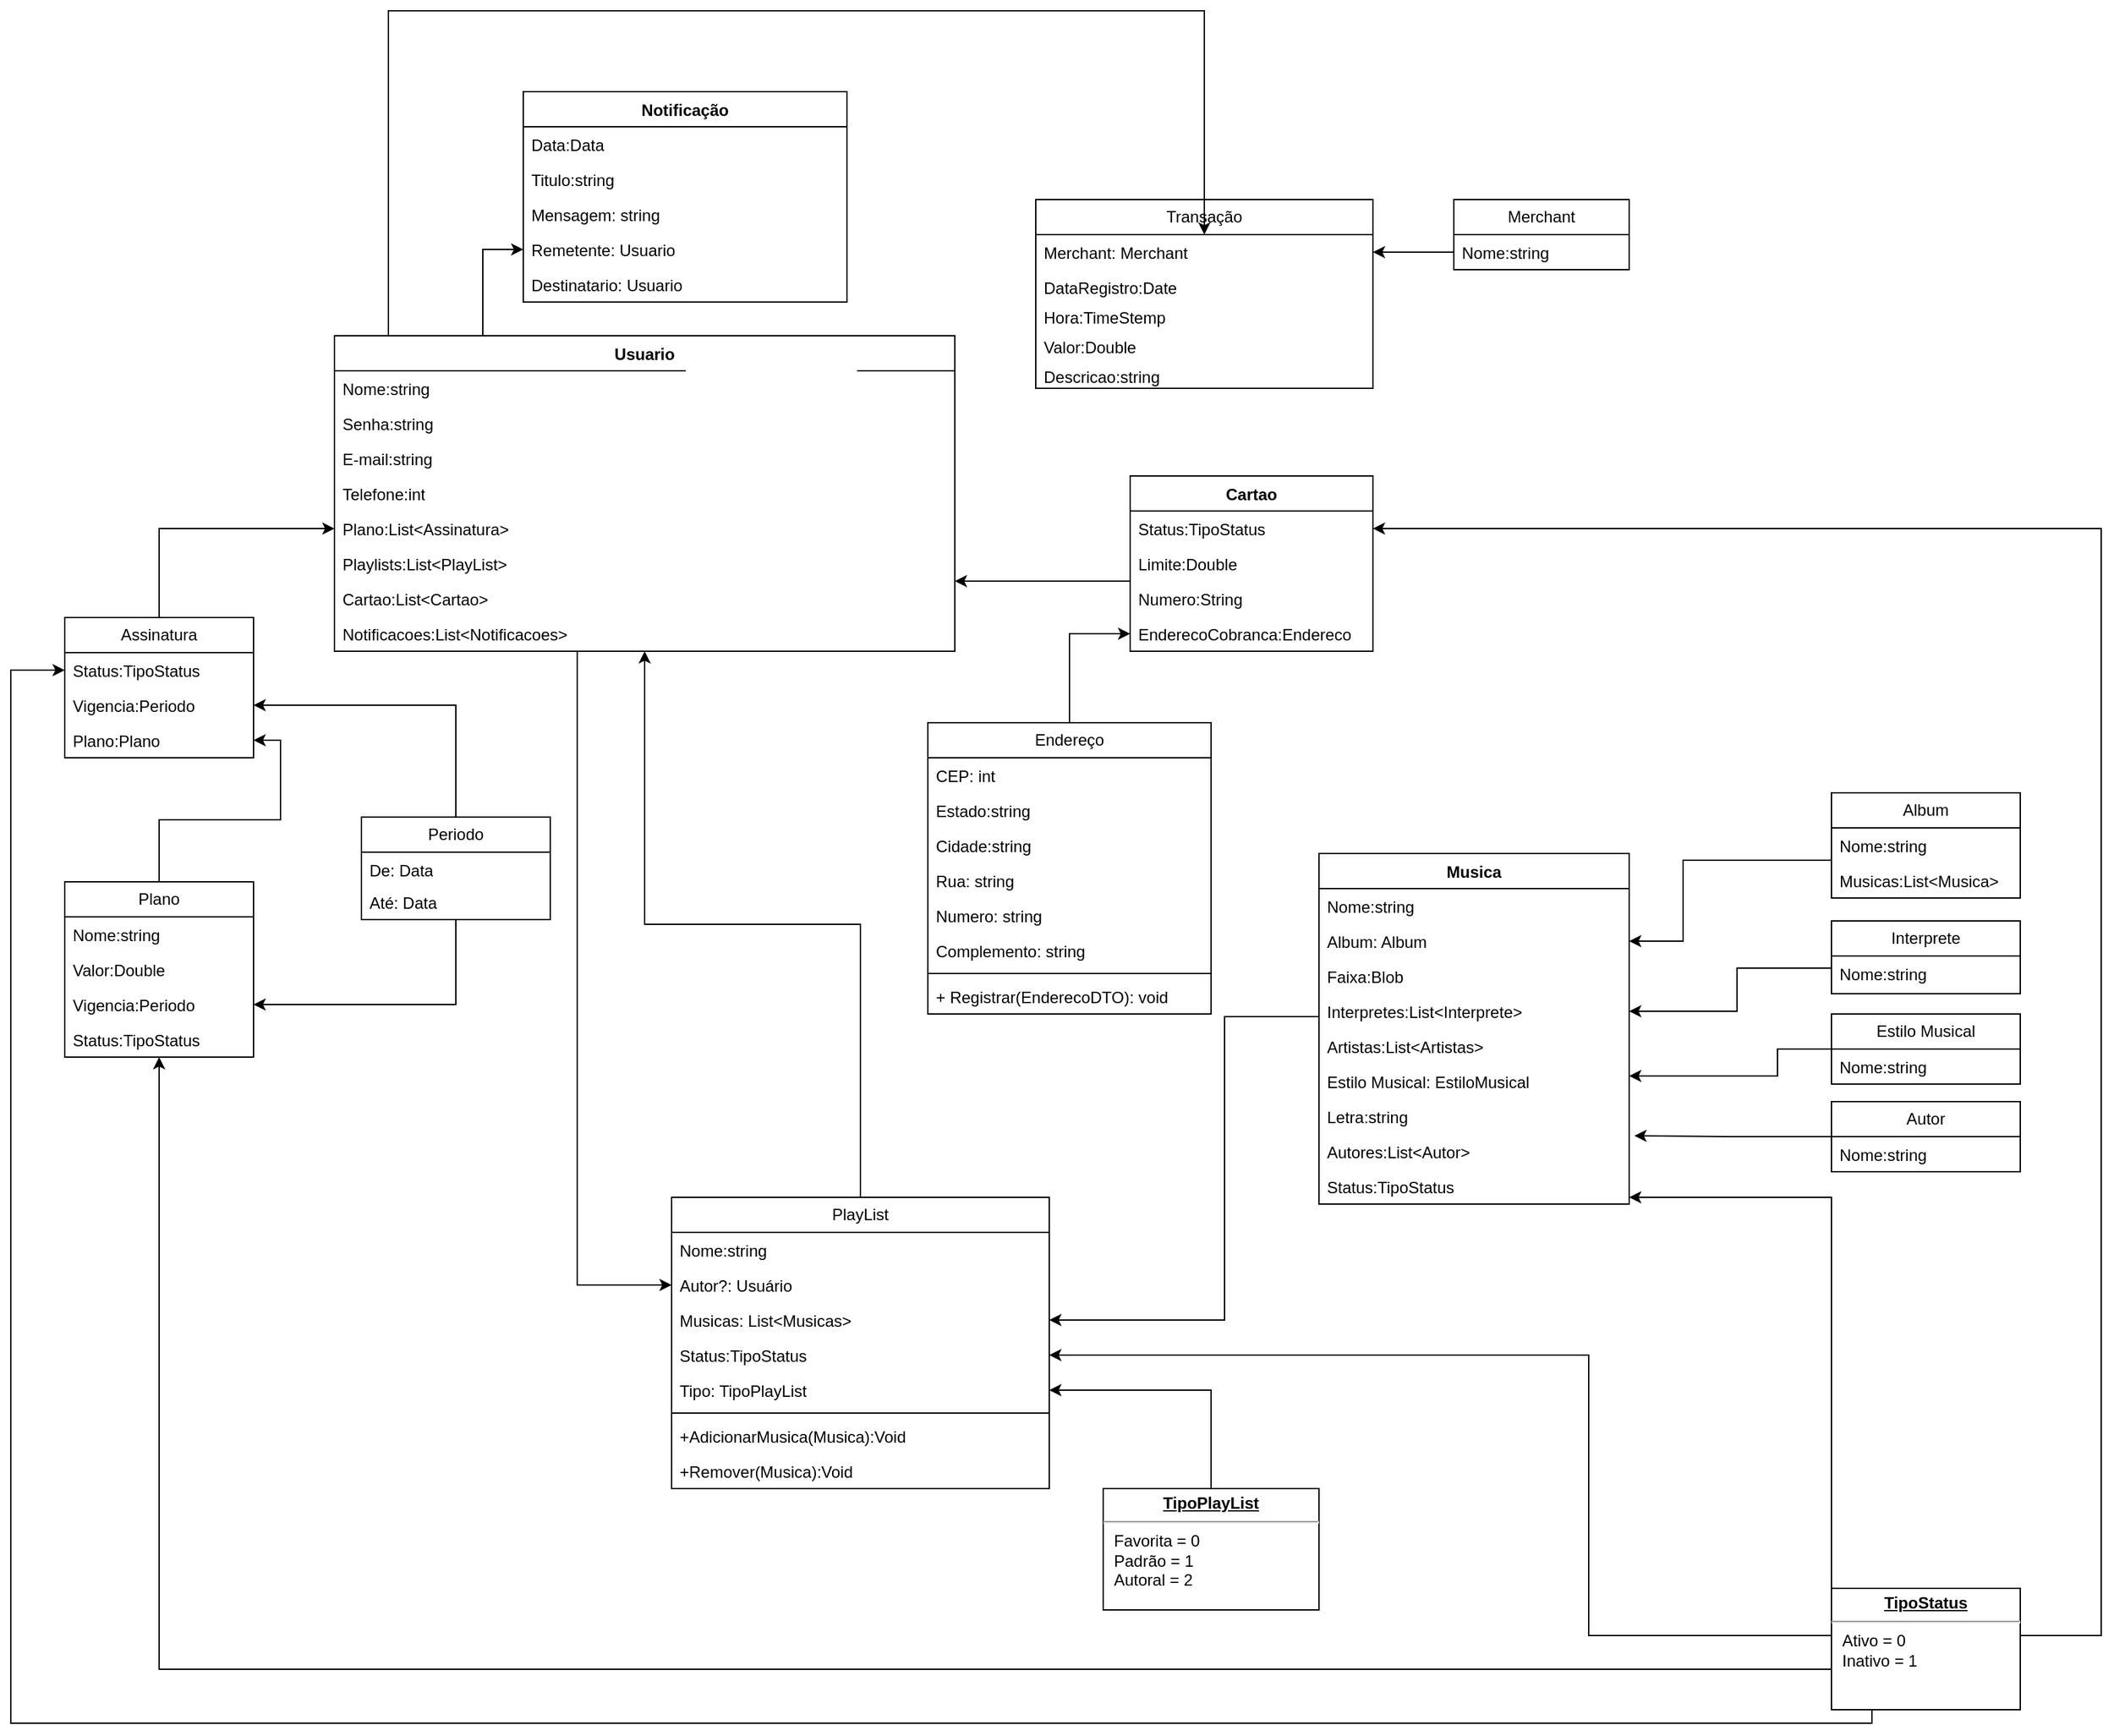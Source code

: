 <mxfile version="22.1.11" type="device">
  <diagram name="Página-1" id="RQ02QHly7urKivJd4r59">
    <mxGraphModel dx="2620" dy="2144" grid="1" gridSize="10" guides="1" tooltips="1" connect="1" arrows="1" fold="1" page="1" pageScale="1" pageWidth="827" pageHeight="1169" math="0" shadow="0">
      <root>
        <mxCell id="0" />
        <mxCell id="1" parent="0" />
        <mxCell id="vjCn4-SrqpU4wcJ7OJ6y-114" style="edgeStyle=orthogonalEdgeStyle;rounded=0;orthogonalLoop=1;jettySize=auto;html=1;" parent="1" source="vjCn4-SrqpU4wcJ7OJ6y-1" target="vjCn4-SrqpU4wcJ7OJ6y-112" edge="1">
          <mxGeometry relative="1" as="geometry">
            <Array as="points">
              <mxPoint x="220" y="905" />
            </Array>
          </mxGeometry>
        </mxCell>
        <mxCell id="vjCn4-SrqpU4wcJ7OJ6y-143" style="edgeStyle=orthogonalEdgeStyle;rounded=0;orthogonalLoop=1;jettySize=auto;html=1;" parent="1" source="vjCn4-SrqpU4wcJ7OJ6y-1" target="vjCn4-SrqpU4wcJ7OJ6y-43" edge="1">
          <mxGeometry relative="1" as="geometry">
            <Array as="points">
              <mxPoint x="260" y="210" />
              <mxPoint x="150" y="210" />
              <mxPoint x="150" y="80" />
            </Array>
          </mxGeometry>
        </mxCell>
        <mxCell id="vjCn4-SrqpU4wcJ7OJ6y-144" style="edgeStyle=orthogonalEdgeStyle;rounded=0;orthogonalLoop=1;jettySize=auto;html=1;" parent="1" source="vjCn4-SrqpU4wcJ7OJ6y-1" target="vjCn4-SrqpU4wcJ7OJ6y-33" edge="1">
          <mxGeometry relative="1" as="geometry">
            <Array as="points">
              <mxPoint x="80" y="-40" />
            </Array>
          </mxGeometry>
        </mxCell>
        <mxCell id="vjCn4-SrqpU4wcJ7OJ6y-1" value="Usuario" style="swimlane;fontStyle=1;align=center;verticalAlign=top;childLayout=stackLayout;horizontal=1;startSize=26;horizontalStack=0;resizeParent=1;resizeParentMax=0;resizeLast=0;collapsible=1;marginBottom=0;whiteSpace=wrap;html=1;" parent="1" vertex="1">
          <mxGeometry x="40" y="201" width="460" height="234" as="geometry" />
        </mxCell>
        <mxCell id="vjCn4-SrqpU4wcJ7OJ6y-5" value="Nome:string" style="text;strokeColor=none;fillColor=none;align=left;verticalAlign=top;spacingLeft=4;spacingRight=4;overflow=hidden;rotatable=0;points=[[0,0.5],[1,0.5]];portConstraint=eastwest;whiteSpace=wrap;html=1;" parent="vjCn4-SrqpU4wcJ7OJ6y-1" vertex="1">
          <mxGeometry y="26" width="460" height="26" as="geometry" />
        </mxCell>
        <mxCell id="vjCn4-SrqpU4wcJ7OJ6y-58" value="Senha:string" style="text;strokeColor=none;fillColor=none;align=left;verticalAlign=top;spacingLeft=4;spacingRight=4;overflow=hidden;rotatable=0;points=[[0,0.5],[1,0.5]];portConstraint=eastwest;whiteSpace=wrap;html=1;" parent="vjCn4-SrqpU4wcJ7OJ6y-1" vertex="1">
          <mxGeometry y="52" width="460" height="26" as="geometry" />
        </mxCell>
        <mxCell id="vjCn4-SrqpU4wcJ7OJ6y-56" value="E-mail:string" style="text;strokeColor=none;fillColor=none;align=left;verticalAlign=top;spacingLeft=4;spacingRight=4;overflow=hidden;rotatable=0;points=[[0,0.5],[1,0.5]];portConstraint=eastwest;whiteSpace=wrap;html=1;" parent="vjCn4-SrqpU4wcJ7OJ6y-1" vertex="1">
          <mxGeometry y="78" width="460" height="26" as="geometry" />
        </mxCell>
        <mxCell id="vjCn4-SrqpU4wcJ7OJ6y-106" value="Telefone:int" style="text;strokeColor=none;fillColor=none;align=left;verticalAlign=top;spacingLeft=4;spacingRight=4;overflow=hidden;rotatable=0;points=[[0,0.5],[1,0.5]];portConstraint=eastwest;whiteSpace=wrap;html=1;" parent="vjCn4-SrqpU4wcJ7OJ6y-1" vertex="1">
          <mxGeometry y="104" width="460" height="26" as="geometry" />
        </mxCell>
        <mxCell id="WYJxad_hsXA3DpRj8TqN-5" value="Plano:List&amp;lt;Assinatura&amp;gt;" style="text;strokeColor=none;fillColor=none;align=left;verticalAlign=top;spacingLeft=4;spacingRight=4;overflow=hidden;rotatable=0;points=[[0,0.5],[1,0.5]];portConstraint=eastwest;whiteSpace=wrap;html=1;" vertex="1" parent="vjCn4-SrqpU4wcJ7OJ6y-1">
          <mxGeometry y="130" width="460" height="26" as="geometry" />
        </mxCell>
        <mxCell id="WYJxad_hsXA3DpRj8TqN-4" value="Playlists:List&amp;lt;PlayList&amp;gt;" style="text;strokeColor=none;fillColor=none;align=left;verticalAlign=top;spacingLeft=4;spacingRight=4;overflow=hidden;rotatable=0;points=[[0,0.5],[1,0.5]];portConstraint=eastwest;whiteSpace=wrap;html=1;" vertex="1" parent="vjCn4-SrqpU4wcJ7OJ6y-1">
          <mxGeometry y="156" width="460" height="26" as="geometry" />
        </mxCell>
        <mxCell id="vjCn4-SrqpU4wcJ7OJ6y-21" value="Cartao:List&amp;lt;Cartao&amp;gt;" style="text;strokeColor=none;fillColor=none;align=left;verticalAlign=top;spacingLeft=4;spacingRight=4;overflow=hidden;rotatable=0;points=[[0,0.5],[1,0.5]];portConstraint=eastwest;whiteSpace=wrap;html=1;" parent="vjCn4-SrqpU4wcJ7OJ6y-1" vertex="1">
          <mxGeometry y="182" width="460" height="26" as="geometry" />
        </mxCell>
        <mxCell id="WYJxad_hsXA3DpRj8TqN-6" value="Notificacoes:List&amp;lt;Notificacoes&amp;gt;" style="text;strokeColor=none;fillColor=none;align=left;verticalAlign=top;spacingLeft=4;spacingRight=4;overflow=hidden;rotatable=0;points=[[0,0.5],[1,0.5]];portConstraint=eastwest;whiteSpace=wrap;html=1;" vertex="1" parent="vjCn4-SrqpU4wcJ7OJ6y-1">
          <mxGeometry y="208" width="460" height="26" as="geometry" />
        </mxCell>
        <mxCell id="vjCn4-SrqpU4wcJ7OJ6y-53" style="edgeStyle=orthogonalEdgeStyle;rounded=0;orthogonalLoop=1;jettySize=auto;html=1;" parent="1" source="vjCn4-SrqpU4wcJ7OJ6y-16" target="WYJxad_hsXA3DpRj8TqN-27" edge="1">
          <mxGeometry relative="1" as="geometry" />
        </mxCell>
        <mxCell id="vjCn4-SrqpU4wcJ7OJ6y-16" value="Endereço" style="swimlane;fontStyle=0;childLayout=stackLayout;horizontal=1;startSize=26;fillColor=none;horizontalStack=0;resizeParent=1;resizeParentMax=0;resizeLast=0;collapsible=1;marginBottom=0;whiteSpace=wrap;html=1;" parent="1" vertex="1">
          <mxGeometry x="480" y="488" width="210" height="216" as="geometry" />
        </mxCell>
        <mxCell id="vjCn4-SrqpU4wcJ7OJ6y-11" value="CEP: int" style="text;strokeColor=none;fillColor=none;align=left;verticalAlign=top;spacingLeft=4;spacingRight=4;overflow=hidden;rotatable=0;points=[[0,0.5],[1,0.5]];portConstraint=eastwest;whiteSpace=wrap;html=1;" parent="vjCn4-SrqpU4wcJ7OJ6y-16" vertex="1">
          <mxGeometry y="26" width="210" height="26" as="geometry" />
        </mxCell>
        <mxCell id="vjCn4-SrqpU4wcJ7OJ6y-15" value="Estado:string" style="text;strokeColor=none;fillColor=none;align=left;verticalAlign=top;spacingLeft=4;spacingRight=4;overflow=hidden;rotatable=0;points=[[0,0.5],[1,0.5]];portConstraint=eastwest;whiteSpace=wrap;html=1;" parent="vjCn4-SrqpU4wcJ7OJ6y-16" vertex="1">
          <mxGeometry y="52" width="210" height="26" as="geometry" />
        </mxCell>
        <mxCell id="vjCn4-SrqpU4wcJ7OJ6y-14" value="Cidade:string" style="text;strokeColor=none;fillColor=none;align=left;verticalAlign=top;spacingLeft=4;spacingRight=4;overflow=hidden;rotatable=0;points=[[0,0.5],[1,0.5]];portConstraint=eastwest;whiteSpace=wrap;html=1;" parent="vjCn4-SrqpU4wcJ7OJ6y-16" vertex="1">
          <mxGeometry y="78" width="210" height="26" as="geometry" />
        </mxCell>
        <mxCell id="vjCn4-SrqpU4wcJ7OJ6y-10" value="Rua: string" style="text;strokeColor=none;fillColor=none;align=left;verticalAlign=top;spacingLeft=4;spacingRight=4;overflow=hidden;rotatable=0;points=[[0,0.5],[1,0.5]];portConstraint=eastwest;whiteSpace=wrap;html=1;" parent="vjCn4-SrqpU4wcJ7OJ6y-16" vertex="1">
          <mxGeometry y="104" width="210" height="26" as="geometry" />
        </mxCell>
        <mxCell id="vjCn4-SrqpU4wcJ7OJ6y-12" value="Numero: string" style="text;strokeColor=none;fillColor=none;align=left;verticalAlign=top;spacingLeft=4;spacingRight=4;overflow=hidden;rotatable=0;points=[[0,0.5],[1,0.5]];portConstraint=eastwest;whiteSpace=wrap;html=1;" parent="vjCn4-SrqpU4wcJ7OJ6y-16" vertex="1">
          <mxGeometry y="130" width="210" height="26" as="geometry" />
        </mxCell>
        <mxCell id="vjCn4-SrqpU4wcJ7OJ6y-13" value="Complemento: string" style="text;strokeColor=none;fillColor=none;align=left;verticalAlign=top;spacingLeft=4;spacingRight=4;overflow=hidden;rotatable=0;points=[[0,0.5],[1,0.5]];portConstraint=eastwest;whiteSpace=wrap;html=1;" parent="vjCn4-SrqpU4wcJ7OJ6y-16" vertex="1">
          <mxGeometry y="156" width="210" height="26" as="geometry" />
        </mxCell>
        <mxCell id="vjCn4-SrqpU4wcJ7OJ6y-69" value="" style="line;strokeWidth=1;fillColor=none;align=left;verticalAlign=middle;spacingTop=-1;spacingLeft=3;spacingRight=3;rotatable=0;labelPosition=right;points=[];portConstraint=eastwest;strokeColor=inherit;" parent="vjCn4-SrqpU4wcJ7OJ6y-16" vertex="1">
          <mxGeometry y="182" width="210" height="8" as="geometry" />
        </mxCell>
        <mxCell id="vjCn4-SrqpU4wcJ7OJ6y-70" value="+ Registrar(EnderecoDTO): void" style="text;strokeColor=none;fillColor=none;align=left;verticalAlign=top;spacingLeft=4;spacingRight=4;overflow=hidden;rotatable=0;points=[[0,0.5],[1,0.5]];portConstraint=eastwest;whiteSpace=wrap;html=1;" parent="vjCn4-SrqpU4wcJ7OJ6y-16" vertex="1">
          <mxGeometry y="190" width="210" height="26" as="geometry" />
        </mxCell>
        <mxCell id="vjCn4-SrqpU4wcJ7OJ6y-55" style="edgeStyle=orthogonalEdgeStyle;rounded=0;orthogonalLoop=1;jettySize=auto;html=1;" parent="1" source="vjCn4-SrqpU4wcJ7OJ6y-22" target="vjCn4-SrqpU4wcJ7OJ6y-21" edge="1">
          <mxGeometry relative="1" as="geometry">
            <mxPoint x="490" y="305" as="targetPoint" />
            <Array as="points">
              <mxPoint x="700" y="390" />
            </Array>
          </mxGeometry>
        </mxCell>
        <mxCell id="vjCn4-SrqpU4wcJ7OJ6y-22" value="Cartao" style="swimlane;fontStyle=1;align=center;verticalAlign=top;childLayout=stackLayout;horizontal=1;startSize=26;horizontalStack=0;resizeParent=1;resizeParentMax=0;resizeLast=0;collapsible=1;marginBottom=0;whiteSpace=wrap;html=1;" parent="1" vertex="1">
          <mxGeometry x="630" y="305" width="180" height="130" as="geometry" />
        </mxCell>
        <mxCell id="WYJxad_hsXA3DpRj8TqN-25" value="Status:TipoStatus" style="text;strokeColor=none;fillColor=none;align=left;verticalAlign=top;spacingLeft=4;spacingRight=4;overflow=hidden;rotatable=0;points=[[0,0.5],[1,0.5]];portConstraint=eastwest;whiteSpace=wrap;html=1;" vertex="1" parent="vjCn4-SrqpU4wcJ7OJ6y-22">
          <mxGeometry y="26" width="180" height="26" as="geometry" />
        </mxCell>
        <mxCell id="vjCn4-SrqpU4wcJ7OJ6y-2" value="Limite:Double&lt;br&gt;" style="text;strokeColor=none;fillColor=none;align=left;verticalAlign=top;spacingLeft=4;spacingRight=4;overflow=hidden;rotatable=0;points=[[0,0.5],[1,0.5]];portConstraint=eastwest;whiteSpace=wrap;html=1;" parent="vjCn4-SrqpU4wcJ7OJ6y-22" vertex="1">
          <mxGeometry y="52" width="180" height="26" as="geometry" />
        </mxCell>
        <mxCell id="WYJxad_hsXA3DpRj8TqN-28" value="Numero:String" style="text;strokeColor=none;fillColor=none;align=left;verticalAlign=top;spacingLeft=4;spacingRight=4;overflow=hidden;rotatable=0;points=[[0,0.5],[1,0.5]];portConstraint=eastwest;whiteSpace=wrap;html=1;" vertex="1" parent="vjCn4-SrqpU4wcJ7OJ6y-22">
          <mxGeometry y="78" width="180" height="26" as="geometry" />
        </mxCell>
        <mxCell id="WYJxad_hsXA3DpRj8TqN-27" value="EnderecoCobranca:Endereco" style="text;strokeColor=none;fillColor=none;align=left;verticalAlign=top;spacingLeft=4;spacingRight=4;overflow=hidden;rotatable=0;points=[[0,0.5],[1,0.5]];portConstraint=eastwest;whiteSpace=wrap;html=1;" vertex="1" parent="vjCn4-SrqpU4wcJ7OJ6y-22">
          <mxGeometry y="104" width="180" height="26" as="geometry" />
        </mxCell>
        <mxCell id="vjCn4-SrqpU4wcJ7OJ6y-32" value="Transação" style="swimlane;fontStyle=0;childLayout=stackLayout;horizontal=1;startSize=26;fillColor=none;horizontalStack=0;resizeParent=1;resizeParentMax=0;resizeLast=0;collapsible=1;marginBottom=0;whiteSpace=wrap;html=1;" parent="1" vertex="1">
          <mxGeometry x="560" y="100" width="250" height="140" as="geometry" />
        </mxCell>
        <mxCell id="vjCn4-SrqpU4wcJ7OJ6y-33" value="Merchant: Merchant" style="text;strokeColor=none;fillColor=none;align=left;verticalAlign=top;spacingLeft=4;spacingRight=4;overflow=hidden;rotatable=0;points=[[0,0.5],[1,0.5]];portConstraint=eastwest;whiteSpace=wrap;html=1;" parent="vjCn4-SrqpU4wcJ7OJ6y-32" vertex="1">
          <mxGeometry y="26" width="250" height="26" as="geometry" />
        </mxCell>
        <mxCell id="vjCn4-SrqpU4wcJ7OJ6y-41" value="DataRegistro:Date" style="text;strokeColor=none;fillColor=none;align=left;verticalAlign=top;spacingLeft=4;spacingRight=4;overflow=hidden;rotatable=0;points=[[0,0.5],[1,0.5]];portConstraint=eastwest;whiteSpace=wrap;html=1;" parent="vjCn4-SrqpU4wcJ7OJ6y-32" vertex="1">
          <mxGeometry y="52" width="250" height="22" as="geometry" />
        </mxCell>
        <mxCell id="vjCn4-SrqpU4wcJ7OJ6y-60" value="Hora:TimeStemp" style="text;strokeColor=none;fillColor=none;align=left;verticalAlign=top;spacingLeft=4;spacingRight=4;overflow=hidden;rotatable=0;points=[[0,0.5],[1,0.5]];portConstraint=eastwest;whiteSpace=wrap;html=1;" parent="vjCn4-SrqpU4wcJ7OJ6y-32" vertex="1">
          <mxGeometry y="74" width="250" height="22" as="geometry" />
        </mxCell>
        <mxCell id="WYJxad_hsXA3DpRj8TqN-22" value="Valor:Double" style="text;strokeColor=none;fillColor=none;align=left;verticalAlign=top;spacingLeft=4;spacingRight=4;overflow=hidden;rotatable=0;points=[[0,0.5],[1,0.5]];portConstraint=eastwest;whiteSpace=wrap;html=1;" vertex="1" parent="vjCn4-SrqpU4wcJ7OJ6y-32">
          <mxGeometry y="96" width="250" height="22" as="geometry" />
        </mxCell>
        <mxCell id="vjCn4-SrqpU4wcJ7OJ6y-35" value="Descricao:string" style="text;strokeColor=none;fillColor=none;align=left;verticalAlign=top;spacingLeft=4;spacingRight=4;overflow=hidden;rotatable=0;points=[[0,0.5],[1,0.5]];portConstraint=eastwest;whiteSpace=wrap;html=1;" parent="vjCn4-SrqpU4wcJ7OJ6y-32" vertex="1">
          <mxGeometry y="118" width="250" height="22" as="geometry" />
        </mxCell>
        <mxCell id="vjCn4-SrqpU4wcJ7OJ6y-115" style="edgeStyle=orthogonalEdgeStyle;rounded=0;orthogonalLoop=1;jettySize=auto;html=1;" parent="1" source="vjCn4-SrqpU4wcJ7OJ6y-71" target="vjCn4-SrqpU4wcJ7OJ6y-110" edge="1">
          <mxGeometry relative="1" as="geometry">
            <Array as="points">
              <mxPoint x="700" y="706" />
              <mxPoint x="700" y="931" />
            </Array>
          </mxGeometry>
        </mxCell>
        <mxCell id="vjCn4-SrqpU4wcJ7OJ6y-71" value="Musica" style="swimlane;fontStyle=1;align=center;verticalAlign=top;childLayout=stackLayout;horizontal=1;startSize=26;horizontalStack=0;resizeParent=1;resizeParentMax=0;resizeLast=0;collapsible=1;marginBottom=0;whiteSpace=wrap;html=1;" parent="1" vertex="1">
          <mxGeometry x="770" y="585" width="230" height="260" as="geometry" />
        </mxCell>
        <mxCell id="vjCn4-SrqpU4wcJ7OJ6y-75" value="Nome:string" style="text;strokeColor=none;fillColor=none;align=left;verticalAlign=top;spacingLeft=4;spacingRight=4;overflow=hidden;rotatable=0;points=[[0,0.5],[1,0.5]];portConstraint=eastwest;whiteSpace=wrap;html=1;" parent="vjCn4-SrqpU4wcJ7OJ6y-71" vertex="1">
          <mxGeometry y="26" width="230" height="26" as="geometry" />
        </mxCell>
        <mxCell id="vjCn4-SrqpU4wcJ7OJ6y-165" value="Album: Album" style="text;strokeColor=none;fillColor=none;align=left;verticalAlign=top;spacingLeft=4;spacingRight=4;overflow=hidden;rotatable=0;points=[[0,0.5],[1,0.5]];portConstraint=eastwest;whiteSpace=wrap;html=1;" parent="vjCn4-SrqpU4wcJ7OJ6y-71" vertex="1">
          <mxGeometry y="52" width="230" height="26" as="geometry" />
        </mxCell>
        <mxCell id="vjCn4-SrqpU4wcJ7OJ6y-83" value="Faixa:Blob" style="text;strokeColor=none;fillColor=none;align=left;verticalAlign=top;spacingLeft=4;spacingRight=4;overflow=hidden;rotatable=0;points=[[0,0.5],[1,0.5]];portConstraint=eastwest;whiteSpace=wrap;html=1;" parent="vjCn4-SrqpU4wcJ7OJ6y-71" vertex="1">
          <mxGeometry y="78" width="230" height="26" as="geometry" />
        </mxCell>
        <mxCell id="WYJxad_hsXA3DpRj8TqN-1" value="Interpretes:List&amp;lt;Interprete&amp;gt;" style="text;strokeColor=none;fillColor=none;align=left;verticalAlign=top;spacingLeft=4;spacingRight=4;overflow=hidden;rotatable=0;points=[[0,0.5],[1,0.5]];portConstraint=eastwest;whiteSpace=wrap;html=1;" vertex="1" parent="vjCn4-SrqpU4wcJ7OJ6y-71">
          <mxGeometry y="104" width="230" height="26" as="geometry" />
        </mxCell>
        <mxCell id="vjCn4-SrqpU4wcJ7OJ6y-92" value="Artistas:List&amp;lt;Artistas&amp;gt;" style="text;strokeColor=none;fillColor=none;align=left;verticalAlign=top;spacingLeft=4;spacingRight=4;overflow=hidden;rotatable=0;points=[[0,0.5],[1,0.5]];portConstraint=eastwest;whiteSpace=wrap;html=1;" parent="vjCn4-SrqpU4wcJ7OJ6y-71" vertex="1">
          <mxGeometry y="130" width="230" height="26" as="geometry" />
        </mxCell>
        <mxCell id="vjCn4-SrqpU4wcJ7OJ6y-82" value="Estilo Musical: EstiloMusical" style="text;strokeColor=none;fillColor=none;align=left;verticalAlign=top;spacingLeft=4;spacingRight=4;overflow=hidden;rotatable=0;points=[[0,0.5],[1,0.5]];portConstraint=eastwest;whiteSpace=wrap;html=1;" parent="vjCn4-SrqpU4wcJ7OJ6y-71" vertex="1">
          <mxGeometry y="156" width="230" height="26" as="geometry" />
        </mxCell>
        <mxCell id="vjCn4-SrqpU4wcJ7OJ6y-85" value="Letra:string" style="text;strokeColor=none;fillColor=none;align=left;verticalAlign=top;spacingLeft=4;spacingRight=4;overflow=hidden;rotatable=0;points=[[0,0.5],[1,0.5]];portConstraint=eastwest;whiteSpace=wrap;html=1;" parent="vjCn4-SrqpU4wcJ7OJ6y-71" vertex="1">
          <mxGeometry y="182" width="230" height="26" as="geometry" />
        </mxCell>
        <mxCell id="vjCn4-SrqpU4wcJ7OJ6y-76" value="Autores:List&amp;lt;Autor&amp;gt;" style="text;strokeColor=none;fillColor=none;align=left;verticalAlign=top;spacingLeft=4;spacingRight=4;overflow=hidden;rotatable=0;points=[[0,0.5],[1,0.5]];portConstraint=eastwest;whiteSpace=wrap;html=1;" parent="vjCn4-SrqpU4wcJ7OJ6y-71" vertex="1">
          <mxGeometry y="208" width="230" height="26" as="geometry" />
        </mxCell>
        <mxCell id="vjCn4-SrqpU4wcJ7OJ6y-132" value="Status:TipoStatus" style="text;strokeColor=none;fillColor=none;align=left;verticalAlign=top;spacingLeft=4;spacingRight=4;overflow=hidden;rotatable=0;points=[[0,0.5],[1,0.5]];portConstraint=eastwest;whiteSpace=wrap;html=1;" parent="vjCn4-SrqpU4wcJ7OJ6y-71" vertex="1">
          <mxGeometry y="234" width="230" height="26" as="geometry" />
        </mxCell>
        <mxCell id="vjCn4-SrqpU4wcJ7OJ6y-158" style="edgeStyle=orthogonalEdgeStyle;rounded=0;orthogonalLoop=1;jettySize=auto;html=1;" parent="1" source="vjCn4-SrqpU4wcJ7OJ6y-86" target="vjCn4-SrqpU4wcJ7OJ6y-82" edge="1">
          <mxGeometry relative="1" as="geometry">
            <Array as="points">
              <mxPoint x="1110" y="730" />
              <mxPoint x="1110" y="750" />
            </Array>
          </mxGeometry>
        </mxCell>
        <mxCell id="vjCn4-SrqpU4wcJ7OJ6y-86" value="Estilo Musical" style="swimlane;fontStyle=0;childLayout=stackLayout;horizontal=1;startSize=26;fillColor=none;horizontalStack=0;resizeParent=1;resizeParentMax=0;resizeLast=0;collapsible=1;marginBottom=0;whiteSpace=wrap;html=1;" parent="1" vertex="1">
          <mxGeometry x="1150" y="704" width="140" height="52" as="geometry" />
        </mxCell>
        <mxCell id="vjCn4-SrqpU4wcJ7OJ6y-87" value="Nome:string" style="text;strokeColor=none;fillColor=none;align=left;verticalAlign=top;spacingLeft=4;spacingRight=4;overflow=hidden;rotatable=0;points=[[0,0.5],[1,0.5]];portConstraint=eastwest;whiteSpace=wrap;html=1;" parent="vjCn4-SrqpU4wcJ7OJ6y-86" vertex="1">
          <mxGeometry y="26" width="140" height="26" as="geometry" />
        </mxCell>
        <mxCell id="WYJxad_hsXA3DpRj8TqN-3" style="edgeStyle=orthogonalEdgeStyle;rounded=0;orthogonalLoop=1;jettySize=auto;html=1;" edge="1" parent="1" source="vjCn4-SrqpU4wcJ7OJ6y-89" target="WYJxad_hsXA3DpRj8TqN-1">
          <mxGeometry relative="1" as="geometry">
            <Array as="points">
              <mxPoint x="1080" y="670" />
              <mxPoint x="1080" y="702" />
            </Array>
          </mxGeometry>
        </mxCell>
        <mxCell id="vjCn4-SrqpU4wcJ7OJ6y-89" value="Interprete" style="swimlane;fontStyle=0;childLayout=stackLayout;horizontal=1;startSize=26;fillColor=none;horizontalStack=0;resizeParent=1;resizeParentMax=0;resizeLast=0;collapsible=1;marginBottom=0;whiteSpace=wrap;html=1;" parent="1" vertex="1">
          <mxGeometry x="1150" y="635" width="140" height="54" as="geometry" />
        </mxCell>
        <mxCell id="vjCn4-SrqpU4wcJ7OJ6y-90" value="Nome:string" style="text;strokeColor=none;fillColor=none;align=left;verticalAlign=top;spacingLeft=4;spacingRight=4;overflow=hidden;rotatable=0;points=[[0,0.5],[1,0.5]];portConstraint=eastwest;whiteSpace=wrap;html=1;" parent="vjCn4-SrqpU4wcJ7OJ6y-89" vertex="1">
          <mxGeometry y="26" width="140" height="28" as="geometry" />
        </mxCell>
        <mxCell id="WYJxad_hsXA3DpRj8TqN-16" style="edgeStyle=orthogonalEdgeStyle;rounded=0;orthogonalLoop=1;jettySize=auto;html=1;" edge="1" parent="1" source="vjCn4-SrqpU4wcJ7OJ6y-97" target="WYJxad_hsXA3DpRj8TqN-8">
          <mxGeometry relative="1" as="geometry" />
        </mxCell>
        <mxCell id="vjCn4-SrqpU4wcJ7OJ6y-97" value="Plano" style="swimlane;fontStyle=0;childLayout=stackLayout;horizontal=1;startSize=26;fillColor=none;horizontalStack=0;resizeParent=1;resizeParentMax=0;resizeLast=0;collapsible=1;marginBottom=0;whiteSpace=wrap;html=1;" parent="1" vertex="1">
          <mxGeometry x="-160" y="606" width="140" height="130" as="geometry" />
        </mxCell>
        <mxCell id="vjCn4-SrqpU4wcJ7OJ6y-98" value="Nome:string" style="text;strokeColor=none;fillColor=none;align=left;verticalAlign=top;spacingLeft=4;spacingRight=4;overflow=hidden;rotatable=0;points=[[0,0.5],[1,0.5]];portConstraint=eastwest;whiteSpace=wrap;html=1;" parent="vjCn4-SrqpU4wcJ7OJ6y-97" vertex="1">
          <mxGeometry y="26" width="140" height="26" as="geometry" />
        </mxCell>
        <mxCell id="vjCn4-SrqpU4wcJ7OJ6y-99" value="Valor:Double" style="text;strokeColor=none;fillColor=none;align=left;verticalAlign=top;spacingLeft=4;spacingRight=4;overflow=hidden;rotatable=0;points=[[0,0.5],[1,0.5]];portConstraint=eastwest;whiteSpace=wrap;html=1;" parent="vjCn4-SrqpU4wcJ7OJ6y-97" vertex="1">
          <mxGeometry y="52" width="140" height="26" as="geometry" />
        </mxCell>
        <mxCell id="vjCn4-SrqpU4wcJ7OJ6y-100" value="Vigencia:Periodo" style="text;strokeColor=none;fillColor=none;align=left;verticalAlign=top;spacingLeft=4;spacingRight=4;overflow=hidden;rotatable=0;points=[[0,0.5],[1,0.5]];portConstraint=eastwest;whiteSpace=wrap;html=1;" parent="vjCn4-SrqpU4wcJ7OJ6y-97" vertex="1">
          <mxGeometry y="78" width="140" height="26" as="geometry" />
        </mxCell>
        <mxCell id="vjCn4-SrqpU4wcJ7OJ6y-146" value="Status:TipoStatus" style="text;strokeColor=none;fillColor=none;align=left;verticalAlign=top;spacingLeft=4;spacingRight=4;overflow=hidden;rotatable=0;points=[[0,0.5],[1,0.5]];portConstraint=eastwest;whiteSpace=wrap;html=1;" parent="vjCn4-SrqpU4wcJ7OJ6y-97" vertex="1">
          <mxGeometry y="104" width="140" height="26" as="geometry" />
        </mxCell>
        <mxCell id="vjCn4-SrqpU4wcJ7OJ6y-105" style="edgeStyle=orthogonalEdgeStyle;rounded=0;orthogonalLoop=1;jettySize=auto;html=1;" parent="1" source="vjCn4-SrqpU4wcJ7OJ6y-101" target="vjCn4-SrqpU4wcJ7OJ6y-100" edge="1">
          <mxGeometry relative="1" as="geometry" />
        </mxCell>
        <mxCell id="WYJxad_hsXA3DpRj8TqN-14" style="edgeStyle=orthogonalEdgeStyle;rounded=0;orthogonalLoop=1;jettySize=auto;html=1;" edge="1" parent="1" source="vjCn4-SrqpU4wcJ7OJ6y-101" target="WYJxad_hsXA3DpRj8TqN-10">
          <mxGeometry relative="1" as="geometry" />
        </mxCell>
        <mxCell id="vjCn4-SrqpU4wcJ7OJ6y-101" value="Periodo" style="swimlane;fontStyle=0;childLayout=stackLayout;horizontal=1;startSize=26;fillColor=none;horizontalStack=0;resizeParent=1;resizeParentMax=0;resizeLast=0;collapsible=1;marginBottom=0;whiteSpace=wrap;html=1;" parent="1" vertex="1">
          <mxGeometry x="60" y="558" width="140" height="76" as="geometry" />
        </mxCell>
        <mxCell id="vjCn4-SrqpU4wcJ7OJ6y-102" value="De: Data" style="text;strokeColor=none;fillColor=none;align=left;verticalAlign=top;spacingLeft=4;spacingRight=4;overflow=hidden;rotatable=0;points=[[0,0.5],[1,0.5]];portConstraint=eastwest;whiteSpace=wrap;html=1;" parent="vjCn4-SrqpU4wcJ7OJ6y-101" vertex="1">
          <mxGeometry y="26" width="140" height="24" as="geometry" />
        </mxCell>
        <mxCell id="vjCn4-SrqpU4wcJ7OJ6y-103" value="Até: Data" style="text;strokeColor=none;fillColor=none;align=left;verticalAlign=top;spacingLeft=4;spacingRight=4;overflow=hidden;rotatable=0;points=[[0,0.5],[1,0.5]];portConstraint=eastwest;whiteSpace=wrap;html=1;" parent="vjCn4-SrqpU4wcJ7OJ6y-101" vertex="1">
          <mxGeometry y="50" width="140" height="26" as="geometry" />
        </mxCell>
        <mxCell id="vjCn4-SrqpU4wcJ7OJ6y-121" style="edgeStyle=orthogonalEdgeStyle;rounded=0;orthogonalLoop=1;jettySize=auto;html=1;" parent="1" source="vjCn4-SrqpU4wcJ7OJ6y-108" target="vjCn4-SrqpU4wcJ7OJ6y-1" edge="1">
          <mxGeometry relative="1" as="geometry">
            <mxPoint x="440" y="670" as="targetPoint" />
          </mxGeometry>
        </mxCell>
        <mxCell id="vjCn4-SrqpU4wcJ7OJ6y-108" value="PlayList" style="swimlane;fontStyle=0;childLayout=stackLayout;horizontal=1;startSize=26;fillColor=none;horizontalStack=0;resizeParent=1;resizeParentMax=0;resizeLast=0;collapsible=1;marginBottom=0;whiteSpace=wrap;html=1;" parent="1" vertex="1">
          <mxGeometry x="290" y="840" width="280" height="216" as="geometry" />
        </mxCell>
        <mxCell id="vjCn4-SrqpU4wcJ7OJ6y-109" value="Nome:string" style="text;strokeColor=none;fillColor=none;align=left;verticalAlign=top;spacingLeft=4;spacingRight=4;overflow=hidden;rotatable=0;points=[[0,0.5],[1,0.5]];portConstraint=eastwest;whiteSpace=wrap;html=1;" parent="vjCn4-SrqpU4wcJ7OJ6y-108" vertex="1">
          <mxGeometry y="26" width="280" height="26" as="geometry" />
        </mxCell>
        <mxCell id="vjCn4-SrqpU4wcJ7OJ6y-112" value="Autor?: Usuário" style="text;strokeColor=none;fillColor=none;align=left;verticalAlign=top;spacingLeft=4;spacingRight=4;overflow=hidden;rotatable=0;points=[[0,0.5],[1,0.5]];portConstraint=eastwest;whiteSpace=wrap;html=1;" parent="vjCn4-SrqpU4wcJ7OJ6y-108" vertex="1">
          <mxGeometry y="52" width="280" height="26" as="geometry" />
        </mxCell>
        <mxCell id="vjCn4-SrqpU4wcJ7OJ6y-110" value="Musicas: List&amp;lt;Musicas&amp;gt;" style="text;strokeColor=none;fillColor=none;align=left;verticalAlign=top;spacingLeft=4;spacingRight=4;overflow=hidden;rotatable=0;points=[[0,0.5],[1,0.5]];portConstraint=eastwest;whiteSpace=wrap;html=1;" parent="vjCn4-SrqpU4wcJ7OJ6y-108" vertex="1">
          <mxGeometry y="78" width="280" height="26" as="geometry" />
        </mxCell>
        <mxCell id="vjCn4-SrqpU4wcJ7OJ6y-128" value="Status:TipoStatus" style="text;strokeColor=none;fillColor=none;align=left;verticalAlign=top;spacingLeft=4;spacingRight=4;overflow=hidden;rotatable=0;points=[[0,0.5],[1,0.5]];portConstraint=eastwest;whiteSpace=wrap;html=1;" parent="vjCn4-SrqpU4wcJ7OJ6y-108" vertex="1">
          <mxGeometry y="104" width="280" height="26" as="geometry" />
        </mxCell>
        <mxCell id="vjCn4-SrqpU4wcJ7OJ6y-111" value="Tipo: TipoPlayList" style="text;strokeColor=none;fillColor=none;align=left;verticalAlign=top;spacingLeft=4;spacingRight=4;overflow=hidden;rotatable=0;points=[[0,0.5],[1,0.5]];portConstraint=eastwest;whiteSpace=wrap;html=1;" parent="vjCn4-SrqpU4wcJ7OJ6y-108" vertex="1">
          <mxGeometry y="130" width="280" height="26" as="geometry" />
        </mxCell>
        <mxCell id="vjCn4-SrqpU4wcJ7OJ6y-124" value="" style="line;strokeWidth=1;fillColor=none;align=left;verticalAlign=middle;spacingTop=-1;spacingLeft=3;spacingRight=3;rotatable=0;labelPosition=right;points=[];portConstraint=eastwest;strokeColor=inherit;" parent="vjCn4-SrqpU4wcJ7OJ6y-108" vertex="1">
          <mxGeometry y="156" width="280" height="8" as="geometry" />
        </mxCell>
        <mxCell id="vjCn4-SrqpU4wcJ7OJ6y-148" value="+AdicionarMusica(Musica):Void" style="text;strokeColor=none;fillColor=none;align=left;verticalAlign=top;spacingLeft=4;spacingRight=4;overflow=hidden;rotatable=0;points=[[0,0.5],[1,0.5]];portConstraint=eastwest;whiteSpace=wrap;html=1;" parent="vjCn4-SrqpU4wcJ7OJ6y-108" vertex="1">
          <mxGeometry y="164" width="280" height="26" as="geometry" />
        </mxCell>
        <mxCell id="vjCn4-SrqpU4wcJ7OJ6y-122" value="+Remover(Musica):Void" style="text;strokeColor=none;fillColor=none;align=left;verticalAlign=top;spacingLeft=4;spacingRight=4;overflow=hidden;rotatable=0;points=[[0,0.5],[1,0.5]];portConstraint=eastwest;whiteSpace=wrap;html=1;" parent="vjCn4-SrqpU4wcJ7OJ6y-108" vertex="1">
          <mxGeometry y="190" width="280" height="26" as="geometry" />
        </mxCell>
        <mxCell id="vjCn4-SrqpU4wcJ7OJ6y-127" style="edgeStyle=orthogonalEdgeStyle;rounded=0;orthogonalLoop=1;jettySize=auto;html=1;" parent="1" source="vjCn4-SrqpU4wcJ7OJ6y-126" target="vjCn4-SrqpU4wcJ7OJ6y-111" edge="1">
          <mxGeometry relative="1" as="geometry" />
        </mxCell>
        <mxCell id="vjCn4-SrqpU4wcJ7OJ6y-126" value="&lt;p style=&quot;margin:0px;margin-top:4px;text-align:center;text-decoration:underline;&quot;&gt;&lt;b&gt;TipoPlayList&lt;/b&gt;&lt;/p&gt;&lt;hr&gt;&lt;p style=&quot;margin:0px;margin-left:8px;&quot;&gt;Favorita = 0&lt;br&gt;Padrão = 1&lt;br&gt;Autoral = 2&lt;/p&gt;" style="verticalAlign=top;align=left;overflow=fill;fontSize=12;fontFamily=Helvetica;html=1;whiteSpace=wrap;" parent="1" vertex="1">
          <mxGeometry x="610" y="1056" width="160" height="90" as="geometry" />
        </mxCell>
        <mxCell id="vjCn4-SrqpU4wcJ7OJ6y-130" style="edgeStyle=orthogonalEdgeStyle;rounded=0;orthogonalLoop=1;jettySize=auto;html=1;exitX=0;exitY=0.5;exitDx=0;exitDy=0;" parent="1" source="vjCn4-SrqpU4wcJ7OJ6y-129" target="vjCn4-SrqpU4wcJ7OJ6y-128" edge="1">
          <mxGeometry relative="1" as="geometry">
            <Array as="points">
              <mxPoint x="970" y="1165" />
              <mxPoint x="970" y="957" />
            </Array>
          </mxGeometry>
        </mxCell>
        <mxCell id="vjCn4-SrqpU4wcJ7OJ6y-147" style="edgeStyle=orthogonalEdgeStyle;rounded=0;orthogonalLoop=1;jettySize=auto;html=1;" parent="1" source="vjCn4-SrqpU4wcJ7OJ6y-129" target="vjCn4-SrqpU4wcJ7OJ6y-146" edge="1">
          <mxGeometry relative="1" as="geometry">
            <Array as="points">
              <mxPoint x="-90" y="1190" />
            </Array>
          </mxGeometry>
        </mxCell>
        <mxCell id="vjCn4-SrqpU4wcJ7OJ6y-172" style="edgeStyle=orthogonalEdgeStyle;rounded=0;orthogonalLoop=1;jettySize=auto;html=1;" parent="1" source="vjCn4-SrqpU4wcJ7OJ6y-129" target="vjCn4-SrqpU4wcJ7OJ6y-132" edge="1">
          <mxGeometry relative="1" as="geometry">
            <Array as="points">
              <mxPoint x="1150" y="840" />
            </Array>
          </mxGeometry>
        </mxCell>
        <mxCell id="WYJxad_hsXA3DpRj8TqN-17" style="edgeStyle=orthogonalEdgeStyle;rounded=0;orthogonalLoop=1;jettySize=auto;html=1;" edge="1" parent="1" source="vjCn4-SrqpU4wcJ7OJ6y-129" target="WYJxad_hsXA3DpRj8TqN-11">
          <mxGeometry relative="1" as="geometry">
            <Array as="points">
              <mxPoint x="1180" y="1230" />
              <mxPoint x="-200" y="1230" />
              <mxPoint x="-200" y="449" />
            </Array>
          </mxGeometry>
        </mxCell>
        <mxCell id="WYJxad_hsXA3DpRj8TqN-29" style="edgeStyle=orthogonalEdgeStyle;rounded=0;orthogonalLoop=1;jettySize=auto;html=1;" edge="1" parent="1" source="vjCn4-SrqpU4wcJ7OJ6y-129" target="WYJxad_hsXA3DpRj8TqN-25">
          <mxGeometry relative="1" as="geometry">
            <Array as="points">
              <mxPoint x="1350" y="1165" />
              <mxPoint x="1350" y="344" />
            </Array>
          </mxGeometry>
        </mxCell>
        <mxCell id="vjCn4-SrqpU4wcJ7OJ6y-129" value="&lt;p style=&quot;margin:0px;margin-top:4px;text-align:center;text-decoration:underline;&quot;&gt;&lt;b&gt;TipoStatus&lt;/b&gt;&lt;/p&gt;&lt;hr&gt;&lt;p style=&quot;margin:0px;margin-left:8px;&quot;&gt;Ativo = 0&lt;br&gt;Inativo = 1&lt;br&gt;&lt;/p&gt;" style="verticalAlign=top;align=left;overflow=fill;fontSize=12;fontFamily=Helvetica;html=1;whiteSpace=wrap;" parent="1" vertex="1">
          <mxGeometry x="1150" y="1130" width="140" height="90" as="geometry" />
        </mxCell>
        <mxCell id="vjCn4-SrqpU4wcJ7OJ6y-46" value="Notificação" style="swimlane;fontStyle=1;align=center;verticalAlign=top;childLayout=stackLayout;horizontal=1;startSize=26;horizontalStack=0;resizeParent=1;resizeParentMax=0;resizeLast=0;collapsible=1;marginBottom=0;whiteSpace=wrap;html=1;" parent="1" vertex="1">
          <mxGeometry x="180" y="20" width="240" height="156" as="geometry" />
        </mxCell>
        <mxCell id="vjCn4-SrqpU4wcJ7OJ6y-45" value="Data:Data" style="text;strokeColor=none;fillColor=none;align=left;verticalAlign=top;spacingLeft=4;spacingRight=4;overflow=hidden;rotatable=0;points=[[0,0.5],[1,0.5]];portConstraint=eastwest;whiteSpace=wrap;html=1;" parent="vjCn4-SrqpU4wcJ7OJ6y-46" vertex="1">
          <mxGeometry y="26" width="240" height="26" as="geometry" />
        </mxCell>
        <mxCell id="vjCn4-SrqpU4wcJ7OJ6y-44" value="Titulo:string&lt;br&gt;" style="text;strokeColor=none;fillColor=none;align=left;verticalAlign=top;spacingLeft=4;spacingRight=4;overflow=hidden;rotatable=0;points=[[0,0.5],[1,0.5]];portConstraint=eastwest;whiteSpace=wrap;html=1;" parent="vjCn4-SrqpU4wcJ7OJ6y-46" vertex="1">
          <mxGeometry y="52" width="240" height="26" as="geometry" />
        </mxCell>
        <mxCell id="WYJxad_hsXA3DpRj8TqN-24" value="Mensagem: string" style="text;strokeColor=none;fillColor=none;align=left;verticalAlign=top;spacingLeft=4;spacingRight=4;overflow=hidden;rotatable=0;points=[[0,0.5],[1,0.5]];portConstraint=eastwest;whiteSpace=wrap;html=1;" vertex="1" parent="vjCn4-SrqpU4wcJ7OJ6y-46">
          <mxGeometry y="78" width="240" height="26" as="geometry" />
        </mxCell>
        <mxCell id="vjCn4-SrqpU4wcJ7OJ6y-43" value="Remetente: Usuario" style="text;strokeColor=none;fillColor=none;align=left;verticalAlign=top;spacingLeft=4;spacingRight=4;overflow=hidden;rotatable=0;points=[[0,0.5],[1,0.5]];portConstraint=eastwest;whiteSpace=wrap;html=1;" parent="vjCn4-SrqpU4wcJ7OJ6y-46" vertex="1">
          <mxGeometry y="104" width="240" height="26" as="geometry" />
        </mxCell>
        <mxCell id="WYJxad_hsXA3DpRj8TqN-23" value="Destinatario: Usuario" style="text;strokeColor=none;fillColor=none;align=left;verticalAlign=top;spacingLeft=4;spacingRight=4;overflow=hidden;rotatable=0;points=[[0,0.5],[1,0.5]];portConstraint=eastwest;whiteSpace=wrap;html=1;" vertex="1" parent="vjCn4-SrqpU4wcJ7OJ6y-46">
          <mxGeometry y="130" width="240" height="26" as="geometry" />
        </mxCell>
        <mxCell id="vjCn4-SrqpU4wcJ7OJ6y-167" style="edgeStyle=orthogonalEdgeStyle;rounded=0;orthogonalLoop=1;jettySize=auto;html=1;" parent="1" source="vjCn4-SrqpU4wcJ7OJ6y-150" target="vjCn4-SrqpU4wcJ7OJ6y-165" edge="1">
          <mxGeometry relative="1" as="geometry">
            <Array as="points">
              <mxPoint x="1040" y="590" />
              <mxPoint x="1040" y="650" />
            </Array>
          </mxGeometry>
        </mxCell>
        <mxCell id="vjCn4-SrqpU4wcJ7OJ6y-150" value="Album" style="swimlane;fontStyle=0;childLayout=stackLayout;horizontal=1;startSize=26;fillColor=none;horizontalStack=0;resizeParent=1;resizeParentMax=0;resizeLast=0;collapsible=1;marginBottom=0;whiteSpace=wrap;html=1;" parent="1" vertex="1">
          <mxGeometry x="1150" y="540" width="140" height="78" as="geometry" />
        </mxCell>
        <mxCell id="vjCn4-SrqpU4wcJ7OJ6y-155" value="Nome:string" style="text;strokeColor=none;fillColor=none;align=left;verticalAlign=top;spacingLeft=4;spacingRight=4;overflow=hidden;rotatable=0;points=[[0,0.5],[1,0.5]];portConstraint=eastwest;whiteSpace=wrap;html=1;" parent="vjCn4-SrqpU4wcJ7OJ6y-150" vertex="1">
          <mxGeometry y="26" width="140" height="26" as="geometry" />
        </mxCell>
        <mxCell id="vjCn4-SrqpU4wcJ7OJ6y-164" value="Musicas:List&amp;lt;Musica&amp;gt;" style="text;strokeColor=none;fillColor=none;align=left;verticalAlign=top;spacingLeft=4;spacingRight=4;overflow=hidden;rotatable=0;points=[[0,0.5],[1,0.5]];portConstraint=eastwest;whiteSpace=wrap;html=1;" parent="vjCn4-SrqpU4wcJ7OJ6y-150" vertex="1">
          <mxGeometry y="52" width="140" height="26" as="geometry" />
        </mxCell>
        <mxCell id="vjCn4-SrqpU4wcJ7OJ6y-77" value="Autor" style="swimlane;fontStyle=0;childLayout=stackLayout;horizontal=1;startSize=26;fillColor=none;horizontalStack=0;resizeParent=1;resizeParentMax=0;resizeLast=0;collapsible=1;marginBottom=0;whiteSpace=wrap;html=1;" parent="1" vertex="1">
          <mxGeometry x="1150" y="769" width="140" height="52" as="geometry" />
        </mxCell>
        <mxCell id="vjCn4-SrqpU4wcJ7OJ6y-78" value="Nome:string" style="text;strokeColor=none;fillColor=none;align=left;verticalAlign=top;spacingLeft=4;spacingRight=4;overflow=hidden;rotatable=0;points=[[0,0.5],[1,0.5]];portConstraint=eastwest;whiteSpace=wrap;html=1;" parent="vjCn4-SrqpU4wcJ7OJ6y-77" vertex="1">
          <mxGeometry y="26" width="140" height="26" as="geometry" />
        </mxCell>
        <mxCell id="WYJxad_hsXA3DpRj8TqN-2" style="edgeStyle=orthogonalEdgeStyle;rounded=0;orthogonalLoop=1;jettySize=auto;html=1;entryX=1.017;entryY=0.051;entryDx=0;entryDy=0;entryPerimeter=0;" edge="1" parent="1" source="vjCn4-SrqpU4wcJ7OJ6y-77" target="vjCn4-SrqpU4wcJ7OJ6y-76">
          <mxGeometry relative="1" as="geometry" />
        </mxCell>
        <mxCell id="WYJxad_hsXA3DpRj8TqN-12" style="edgeStyle=orthogonalEdgeStyle;rounded=0;orthogonalLoop=1;jettySize=auto;html=1;" edge="1" parent="1" source="WYJxad_hsXA3DpRj8TqN-7" target="WYJxad_hsXA3DpRj8TqN-5">
          <mxGeometry relative="1" as="geometry" />
        </mxCell>
        <mxCell id="WYJxad_hsXA3DpRj8TqN-7" value="Assinatura" style="swimlane;fontStyle=0;childLayout=stackLayout;horizontal=1;startSize=26;fillColor=none;horizontalStack=0;resizeParent=1;resizeParentMax=0;resizeLast=0;collapsible=1;marginBottom=0;whiteSpace=wrap;html=1;" vertex="1" parent="1">
          <mxGeometry x="-160" y="410" width="140" height="104" as="geometry" />
        </mxCell>
        <mxCell id="WYJxad_hsXA3DpRj8TqN-11" value="Status:TipoStatus" style="text;strokeColor=none;fillColor=none;align=left;verticalAlign=top;spacingLeft=4;spacingRight=4;overflow=hidden;rotatable=0;points=[[0,0.5],[1,0.5]];portConstraint=eastwest;whiteSpace=wrap;html=1;" vertex="1" parent="WYJxad_hsXA3DpRj8TqN-7">
          <mxGeometry y="26" width="140" height="26" as="geometry" />
        </mxCell>
        <mxCell id="WYJxad_hsXA3DpRj8TqN-10" value="Vigencia:Periodo" style="text;strokeColor=none;fillColor=none;align=left;verticalAlign=top;spacingLeft=4;spacingRight=4;overflow=hidden;rotatable=0;points=[[0,0.5],[1,0.5]];portConstraint=eastwest;whiteSpace=wrap;html=1;" vertex="1" parent="WYJxad_hsXA3DpRj8TqN-7">
          <mxGeometry y="52" width="140" height="26" as="geometry" />
        </mxCell>
        <mxCell id="WYJxad_hsXA3DpRj8TqN-8" value="Plano:Plano" style="text;strokeColor=none;fillColor=none;align=left;verticalAlign=top;spacingLeft=4;spacingRight=4;overflow=hidden;rotatable=0;points=[[0,0.5],[1,0.5]];portConstraint=eastwest;whiteSpace=wrap;html=1;" vertex="1" parent="WYJxad_hsXA3DpRj8TqN-7">
          <mxGeometry y="78" width="140" height="26" as="geometry" />
        </mxCell>
        <mxCell id="WYJxad_hsXA3DpRj8TqN-18" value="Merchant" style="swimlane;fontStyle=0;childLayout=stackLayout;horizontal=1;startSize=26;fillColor=none;horizontalStack=0;resizeParent=1;resizeParentMax=0;resizeLast=0;collapsible=1;marginBottom=0;whiteSpace=wrap;html=1;" vertex="1" parent="1">
          <mxGeometry x="870" y="100" width="130" height="52" as="geometry" />
        </mxCell>
        <mxCell id="WYJxad_hsXA3DpRj8TqN-19" value="Nome:string" style="text;strokeColor=none;fillColor=none;align=left;verticalAlign=top;spacingLeft=4;spacingRight=4;overflow=hidden;rotatable=0;points=[[0,0.5],[1,0.5]];portConstraint=eastwest;whiteSpace=wrap;html=1;" vertex="1" parent="WYJxad_hsXA3DpRj8TqN-18">
          <mxGeometry y="26" width="130" height="26" as="geometry" />
        </mxCell>
        <mxCell id="WYJxad_hsXA3DpRj8TqN-21" style="edgeStyle=orthogonalEdgeStyle;rounded=0;orthogonalLoop=1;jettySize=auto;html=1;" edge="1" parent="1" source="WYJxad_hsXA3DpRj8TqN-19" target="vjCn4-SrqpU4wcJ7OJ6y-33">
          <mxGeometry relative="1" as="geometry" />
        </mxCell>
      </root>
    </mxGraphModel>
  </diagram>
</mxfile>
